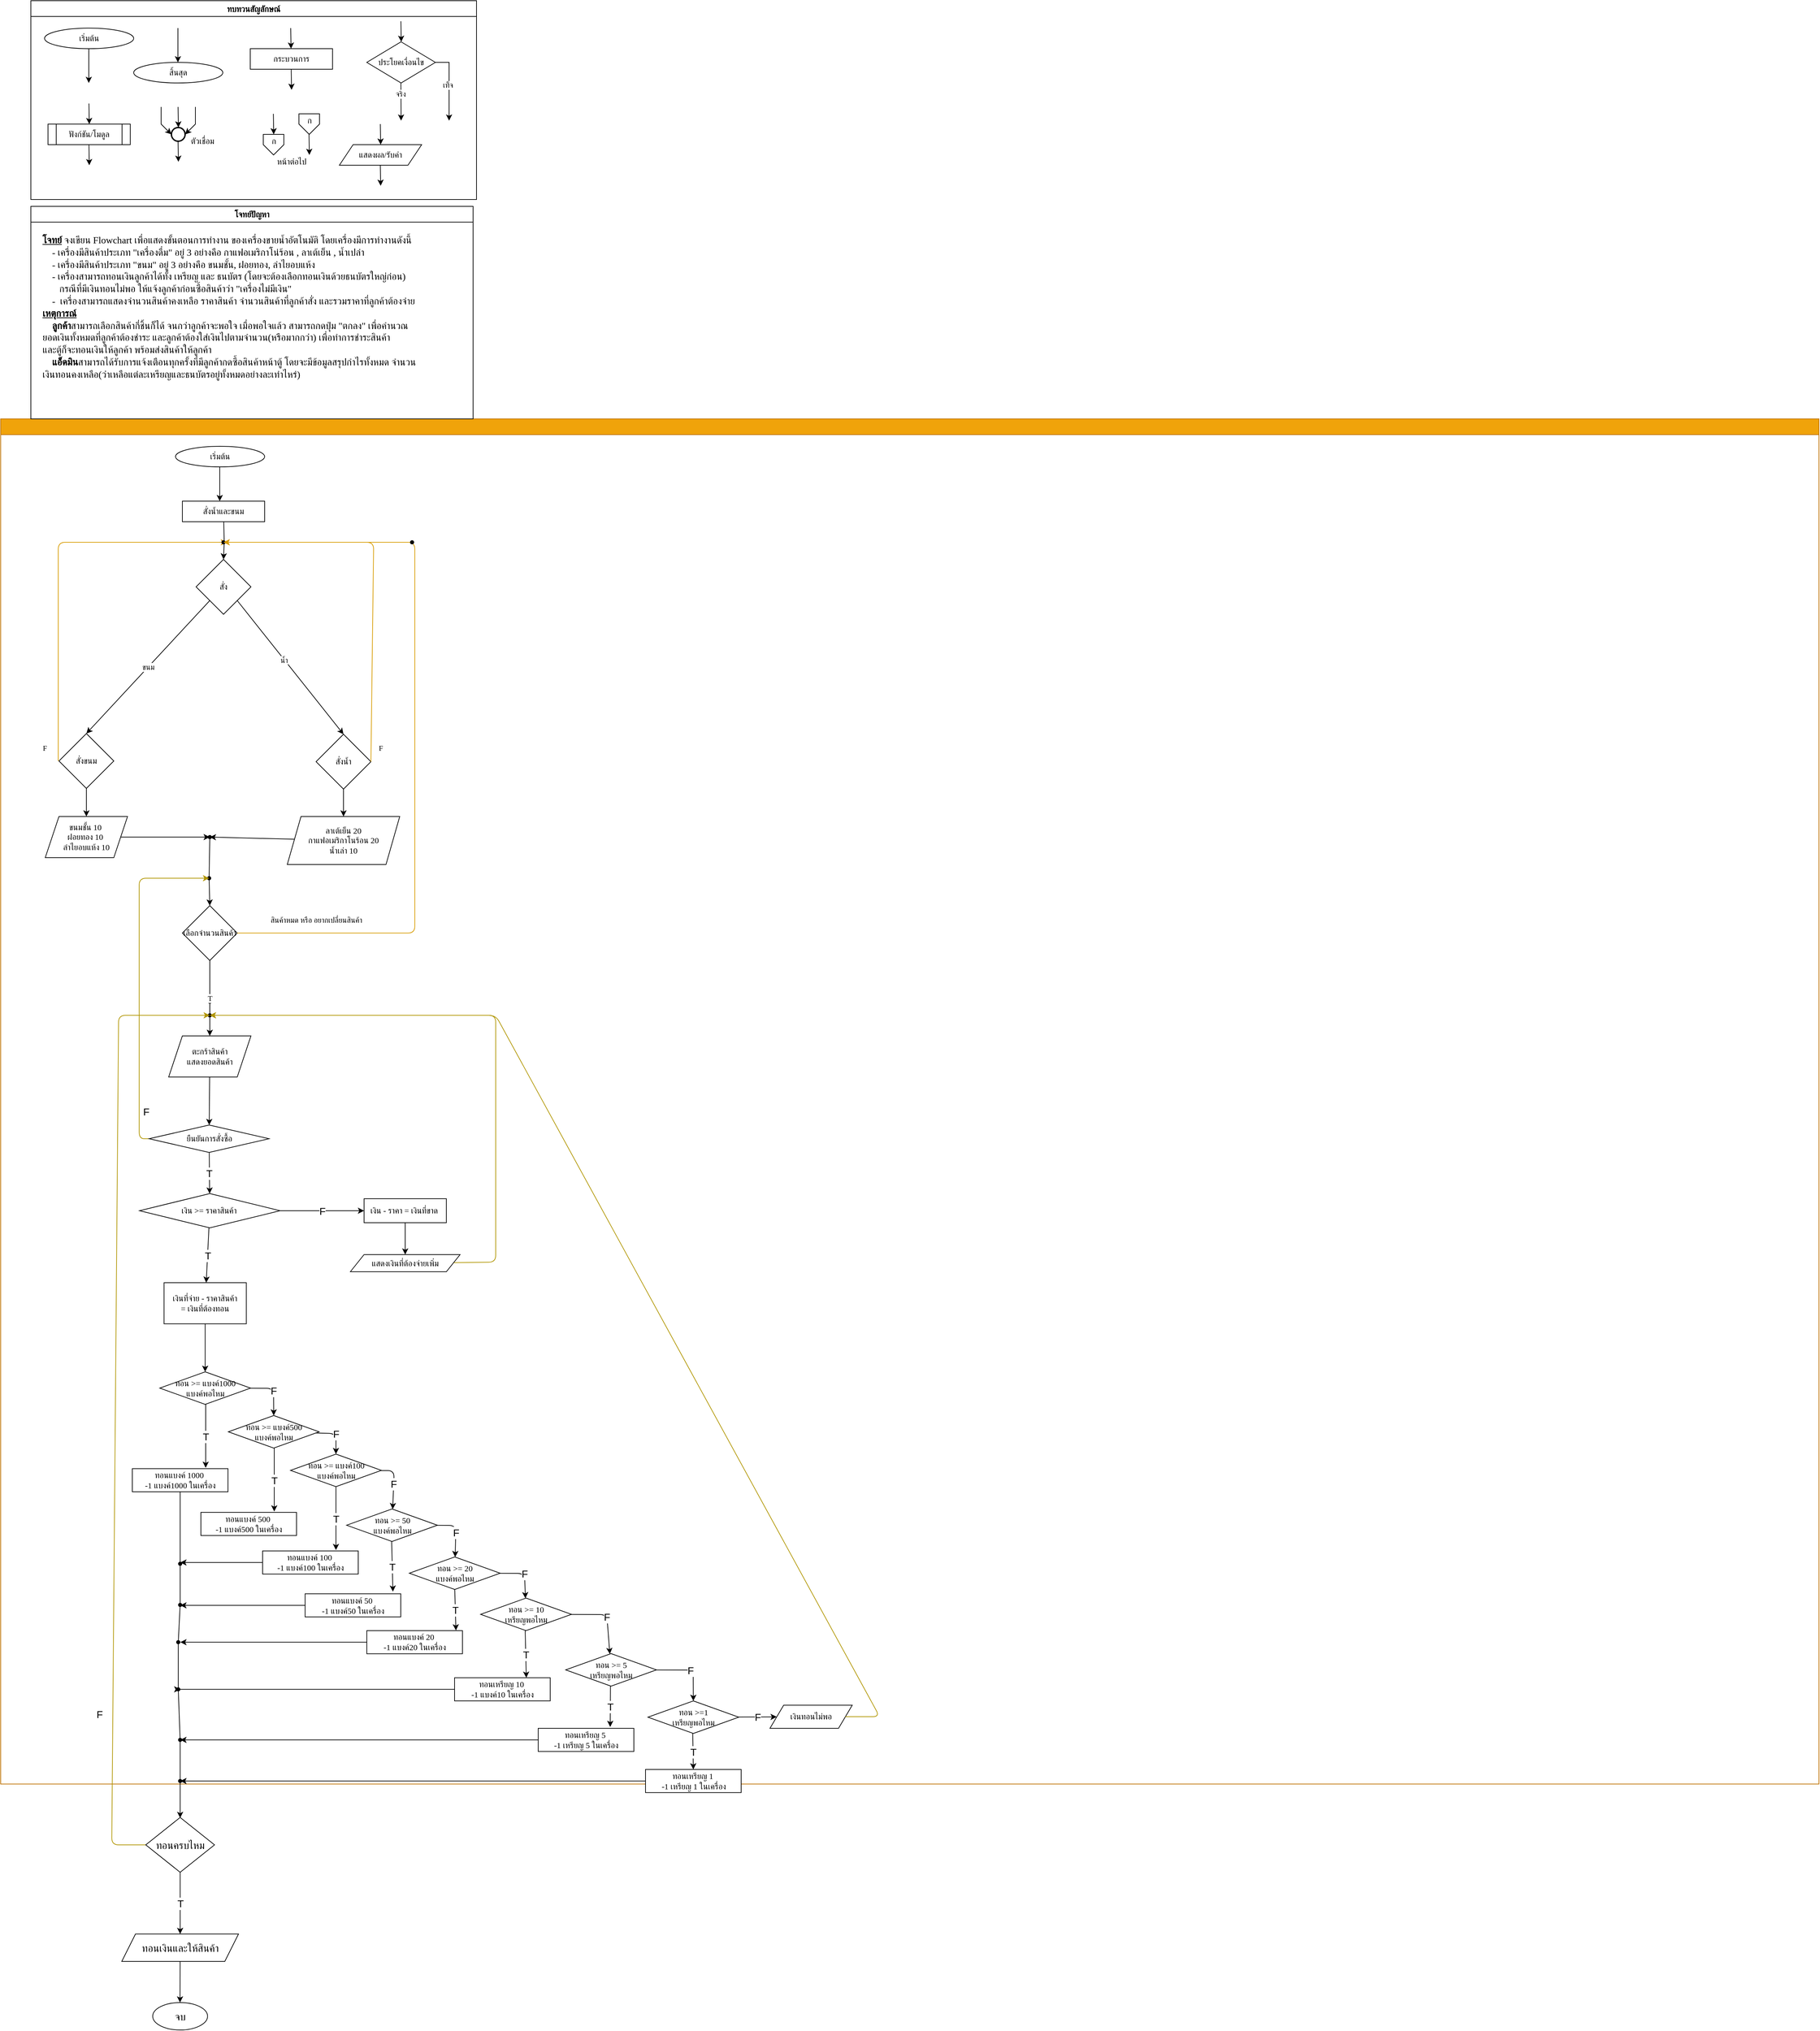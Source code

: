 <mxfile>
    <diagram id="C5RBs43oDa-KdzZeNtuy" name="Page-1">
        <mxGraphModel dx="4646" dy="776" grid="1" gridSize="10" guides="1" tooltips="1" connect="1" arrows="1" fold="1" page="1" pageScale="1" pageWidth="827" pageHeight="1169" math="0" shadow="0">
            <root>
                <mxCell id="WIyWlLk6GJQsqaUBKTNV-0"/>
                <mxCell id="WIyWlLk6GJQsqaUBKTNV-1" parent="WIyWlLk6GJQsqaUBKTNV-0"/>
                <mxCell id="449" value="ทบทวนสัญลักษณ์" style="swimlane;fontFamily=Sarabun;fontSource=https%3A%2F%2Ffonts.googleapis.com%2Fcss%3Ffamily%3DSarabun;" parent="WIyWlLk6GJQsqaUBKTNV-1" vertex="1">
                    <mxGeometry x="-2488" width="650" height="290" as="geometry"/>
                </mxCell>
                <mxCell id="450" value="&lt;font data-font-src=&quot;https://fonts.googleapis.com/css?family=Sarabun&quot; face=&quot;Sarabun&quot;&gt;เริ่มต้น&lt;/font&gt;" style="ellipse;whiteSpace=wrap;html=1;" parent="449" vertex="1">
                    <mxGeometry x="20" y="40" width="130" height="30" as="geometry"/>
                </mxCell>
                <mxCell id="451" value="" style="endArrow=classic;html=1;rounded=0;" parent="449" edge="1">
                    <mxGeometry width="50" height="50" relative="1" as="geometry">
                        <mxPoint x="84.5" y="70" as="sourcePoint"/>
                        <mxPoint x="84.5" y="120" as="targetPoint"/>
                    </mxGeometry>
                </mxCell>
                <mxCell id="452" value="&lt;font face=&quot;Sarabun&quot;&gt;สิ้นสุด&lt;/font&gt;" style="ellipse;whiteSpace=wrap;html=1;" parent="449" vertex="1">
                    <mxGeometry x="150" y="90" width="130" height="30" as="geometry"/>
                </mxCell>
                <mxCell id="453" value="" style="endArrow=classic;html=1;rounded=0;" parent="449" edge="1">
                    <mxGeometry width="50" height="50" relative="1" as="geometry">
                        <mxPoint x="214.5" y="40" as="sourcePoint"/>
                        <mxPoint x="214.5" y="90" as="targetPoint"/>
                    </mxGeometry>
                </mxCell>
                <mxCell id="454" value="กระบวนการ" style="rounded=0;whiteSpace=wrap;html=1;fontFamily=Sarabun;fontSource=https%3A%2F%2Ffonts.googleapis.com%2Fcss%3Ffamily%3DSarabun;" parent="449" vertex="1">
                    <mxGeometry x="320" y="70" width="120" height="30" as="geometry"/>
                </mxCell>
                <mxCell id="455" value="" style="endArrow=classic;html=1;rounded=0;" parent="449" edge="1">
                    <mxGeometry width="50" height="50" relative="1" as="geometry">
                        <mxPoint x="379" y="40" as="sourcePoint"/>
                        <mxPoint x="379.5" y="70" as="targetPoint"/>
                    </mxGeometry>
                </mxCell>
                <mxCell id="456" value="" style="endArrow=classic;html=1;rounded=0;" parent="449" edge="1">
                    <mxGeometry width="50" height="50" relative="1" as="geometry">
                        <mxPoint x="379.75" y="100" as="sourcePoint"/>
                        <mxPoint x="380.25" y="130" as="targetPoint"/>
                    </mxGeometry>
                </mxCell>
                <mxCell id="457" value="ประโยคเงื่อนไข" style="rhombus;whiteSpace=wrap;html=1;fontFamily=Sarabun;fontSource=https%3A%2F%2Ffonts.googleapis.com%2Fcss%3Ffamily%3DSarabun;" parent="449" vertex="1">
                    <mxGeometry x="490" y="60" width="100" height="60" as="geometry"/>
                </mxCell>
                <mxCell id="458" value="" style="endArrow=classic;html=1;rounded=0;" parent="449" edge="1">
                    <mxGeometry width="50" height="50" relative="1" as="geometry">
                        <mxPoint x="539.71" y="30" as="sourcePoint"/>
                        <mxPoint x="540.21" y="60" as="targetPoint"/>
                    </mxGeometry>
                </mxCell>
                <mxCell id="459" value="" style="endArrow=classic;html=1;rounded=0;" parent="449" edge="1">
                    <mxGeometry width="50" height="50" relative="1" as="geometry">
                        <mxPoint x="539.71" y="120" as="sourcePoint"/>
                        <mxPoint x="540" y="175" as="targetPoint"/>
                    </mxGeometry>
                </mxCell>
                <mxCell id="460" value="จริง" style="edgeLabel;html=1;align=center;verticalAlign=middle;resizable=0;points=[];fontFamily=Sarabun;fontSource=https%3A%2F%2Ffonts.googleapis.com%2Fcss%3Ffamily%3DSarabun;" parent="459" vertex="1" connectable="0">
                    <mxGeometry x="-0.414" y="-1" relative="1" as="geometry">
                        <mxPoint as="offset"/>
                    </mxGeometry>
                </mxCell>
                <mxCell id="461" value="" style="endArrow=classic;html=1;rounded=0;exitX=1;exitY=0.5;exitDx=0;exitDy=0;" parent="449" source="457" edge="1">
                    <mxGeometry width="50" height="50" relative="1" as="geometry">
                        <mxPoint x="620" y="95" as="sourcePoint"/>
                        <mxPoint x="610" y="175" as="targetPoint"/>
                        <Array as="points">
                            <mxPoint x="610" y="90"/>
                        </Array>
                    </mxGeometry>
                </mxCell>
                <mxCell id="462" value="&lt;font data-font-src=&quot;https://fonts.googleapis.com/css?family=Sarabun&quot; face=&quot;Sarabun&quot;&gt;เท็จ&lt;/font&gt;" style="edgeLabel;html=1;align=center;verticalAlign=middle;resizable=0;points=[];" parent="461" vertex="1" connectable="0">
                    <mxGeometry x="-0.002" y="-2" relative="1" as="geometry">
                        <mxPoint as="offset"/>
                    </mxGeometry>
                </mxCell>
                <mxCell id="463" value="&lt;font data-font-src=&quot;https://fonts.googleapis.com/css?family=Sarabun&quot; face=&quot;Sarabun&quot;&gt;ฟังก์ชัน/โมดูล&lt;/font&gt;" style="shape=process;whiteSpace=wrap;html=1;backgroundOutline=1;" parent="449" vertex="1">
                    <mxGeometry x="25" y="180" width="120" height="30" as="geometry"/>
                </mxCell>
                <mxCell id="464" value="" style="endArrow=classic;html=1;rounded=0;" parent="449" edge="1">
                    <mxGeometry width="50" height="50" relative="1" as="geometry">
                        <mxPoint x="84.71" y="150" as="sourcePoint"/>
                        <mxPoint x="85.21" y="180" as="targetPoint"/>
                    </mxGeometry>
                </mxCell>
                <mxCell id="465" value="" style="endArrow=classic;html=1;rounded=0;" parent="449" edge="1">
                    <mxGeometry width="50" height="50" relative="1" as="geometry">
                        <mxPoint x="84.71" y="210" as="sourcePoint"/>
                        <mxPoint x="85.21" y="240" as="targetPoint"/>
                    </mxGeometry>
                </mxCell>
                <mxCell id="466" value="" style="strokeWidth=2;html=1;shape=mxgraph.flowchart.start_2;whiteSpace=wrap;" parent="449" vertex="1">
                    <mxGeometry x="205" y="185" width="20" height="20" as="geometry"/>
                </mxCell>
                <mxCell id="467" value="" style="endArrow=classic;html=1;rounded=0;" parent="449" edge="1">
                    <mxGeometry width="50" height="50" relative="1" as="geometry">
                        <mxPoint x="214.71" y="155" as="sourcePoint"/>
                        <mxPoint x="215.21" y="185" as="targetPoint"/>
                    </mxGeometry>
                </mxCell>
                <mxCell id="468" value="" style="endArrow=classic;html=1;rounded=0;entryX=0;entryY=0.5;entryDx=0;entryDy=0;entryPerimeter=0;" parent="449" target="466" edge="1">
                    <mxGeometry width="50" height="50" relative="1" as="geometry">
                        <mxPoint x="190.0" y="155" as="sourcePoint"/>
                        <mxPoint x="190.5" y="185" as="targetPoint"/>
                        <Array as="points">
                            <mxPoint x="190" y="180"/>
                        </Array>
                    </mxGeometry>
                </mxCell>
                <mxCell id="469" value="" style="endArrow=classic;html=1;rounded=0;entryX=1;entryY=0.5;entryDx=0;entryDy=0;entryPerimeter=0;" parent="449" target="466" edge="1">
                    <mxGeometry width="50" height="50" relative="1" as="geometry">
                        <mxPoint x="240.0" y="155" as="sourcePoint"/>
                        <mxPoint x="240.5" y="185" as="targetPoint"/>
                        <Array as="points">
                            <mxPoint x="240" y="180"/>
                        </Array>
                    </mxGeometry>
                </mxCell>
                <mxCell id="470" value="" style="endArrow=classic;html=1;rounded=0;" parent="449" edge="1">
                    <mxGeometry width="50" height="50" relative="1" as="geometry">
                        <mxPoint x="214.71" y="205" as="sourcePoint"/>
                        <mxPoint x="215.21" y="235" as="targetPoint"/>
                    </mxGeometry>
                </mxCell>
                <mxCell id="471" value="&lt;font data-font-src=&quot;https://fonts.googleapis.com/css?family=Sarabun&quot; face=&quot;Sarabun&quot;&gt;ตัวเชื่อม&lt;/font&gt;" style="text;html=1;align=center;verticalAlign=middle;resizable=0;points=[];autosize=1;strokeColor=none;fillColor=none;" parent="449" vertex="1">
                    <mxGeometry x="220" y="190" width="60" height="30" as="geometry"/>
                </mxCell>
                <mxCell id="472" value="" style="endArrow=classic;html=1;rounded=0;" parent="449" edge="1">
                    <mxGeometry width="50" height="50" relative="1" as="geometry">
                        <mxPoint x="353.71" y="165" as="sourcePoint"/>
                        <mxPoint x="354.21" y="195" as="targetPoint"/>
                    </mxGeometry>
                </mxCell>
                <mxCell id="473" value="" style="verticalLabelPosition=bottom;verticalAlign=top;html=1;shape=offPageConnector;rounded=0;size=0.5;" parent="449" vertex="1">
                    <mxGeometry x="339" y="195" width="30" height="30" as="geometry"/>
                </mxCell>
                <mxCell id="474" value="" style="endArrow=classic;html=1;rounded=0;" parent="449" edge="1">
                    <mxGeometry width="50" height="50" relative="1" as="geometry">
                        <mxPoint x="405.71" y="195" as="sourcePoint"/>
                        <mxPoint x="406.21" y="225" as="targetPoint"/>
                    </mxGeometry>
                </mxCell>
                <mxCell id="475" value="" style="verticalLabelPosition=bottom;verticalAlign=top;html=1;shape=offPageConnector;rounded=0;size=0.5;" parent="449" vertex="1">
                    <mxGeometry x="391" y="165" width="30" height="30" as="geometry"/>
                </mxCell>
                <mxCell id="476" value="หน้าต่อไป" style="text;html=1;align=center;verticalAlign=middle;resizable=0;points=[];autosize=1;strokeColor=none;fillColor=none;fontFamily=Sarabun;fontSource=https%3A%2F%2Ffonts.googleapis.com%2Fcss%3Ffamily%3DSarabun;" parent="449" vertex="1">
                    <mxGeometry x="345" y="220" width="70" height="30" as="geometry"/>
                </mxCell>
                <mxCell id="477" value="ก" style="text;html=1;align=center;verticalAlign=middle;resizable=0;points=[];autosize=1;strokeColor=none;fillColor=none;fontFamily=Sarabun;fontSource=https%3A%2F%2Ffonts.googleapis.com%2Fcss%3Ffamily%3DSarabun;" parent="449" vertex="1">
                    <mxGeometry x="339" y="190" width="30" height="30" as="geometry"/>
                </mxCell>
                <mxCell id="478" value="ก" style="text;html=1;align=center;verticalAlign=middle;resizable=0;points=[];autosize=1;strokeColor=none;fillColor=none;fontFamily=Sarabun;fontSource=https%3A%2F%2Ffonts.googleapis.com%2Fcss%3Ffamily%3DSarabun;" parent="449" vertex="1">
                    <mxGeometry x="391" y="160" width="30" height="30" as="geometry"/>
                </mxCell>
                <mxCell id="479" value="แสดงผล/รับค่า" style="shape=parallelogram;perimeter=parallelogramPerimeter;whiteSpace=wrap;html=1;fixedSize=1;fontFamily=Sarabun;fontSource=https%3A%2F%2Ffonts.googleapis.com%2Fcss%3Ffamily%3DSarabun;" parent="449" vertex="1">
                    <mxGeometry x="450" y="210" width="120" height="30" as="geometry"/>
                </mxCell>
                <mxCell id="480" value="" style="endArrow=classic;html=1;rounded=0;" parent="449" edge="1">
                    <mxGeometry width="50" height="50" relative="1" as="geometry">
                        <mxPoint x="509.71" y="180" as="sourcePoint"/>
                        <mxPoint x="510.21" y="210" as="targetPoint"/>
                    </mxGeometry>
                </mxCell>
                <mxCell id="481" value="" style="endArrow=classic;html=1;rounded=0;" parent="449" edge="1">
                    <mxGeometry width="50" height="50" relative="1" as="geometry">
                        <mxPoint x="509.71" y="240" as="sourcePoint"/>
                        <mxPoint x="510.21" y="270" as="targetPoint"/>
                    </mxGeometry>
                </mxCell>
                <mxCell id="482" value="" style="swimlane;fontFamily=Sarabun;fontSource=https%3A%2F%2Ffonts.googleapis.com%2Fcss%3Ffamily%3DSarabun;startSize=23;fillColor=#f0a30a;fontColor=#000000;strokeColor=#BD7000;" parent="WIyWlLk6GJQsqaUBKTNV-1" vertex="1">
                    <mxGeometry x="-2532" y="610" width="2652" height="1991.25" as="geometry"/>
                </mxCell>
                <mxCell id="483" value="&lt;font data-font-src=&quot;https://fonts.googleapis.com/css?family=Sarabun&quot; face=&quot;Sarabun&quot;&gt;เริ่มต้น&lt;/font&gt;" style="ellipse;whiteSpace=wrap;html=1;" parent="482" vertex="1">
                    <mxGeometry x="255" y="40" width="130" height="30" as="geometry"/>
                </mxCell>
                <mxCell id="484" value="" style="endArrow=classic;html=1;rounded=0;" parent="482" edge="1">
                    <mxGeometry width="50" height="50" relative="1" as="geometry">
                        <mxPoint x="319.5" y="70" as="sourcePoint"/>
                        <mxPoint x="319.5" y="120" as="targetPoint"/>
                    </mxGeometry>
                </mxCell>
                <mxCell id="485" style="edgeStyle=none;html=1;entryX=0.5;entryY=0;entryDx=0;entryDy=0;fontFamily=Verdana;elbow=vertical;startArrow=none;" parent="482" target="487" edge="1">
                    <mxGeometry relative="1" as="geometry">
                        <mxPoint x="326" y="180" as="sourcePoint"/>
                        <Array as="points"/>
                    </mxGeometry>
                </mxCell>
                <mxCell id="486" value="&lt;div style=&quot;text-align: justify;&quot;&gt;สั่งน้ำและขนม&lt;/div&gt;" style="rounded=0;whiteSpace=wrap;html=1;fontFamily=Sarabun;fontSource=https%3A%2F%2Ffonts.googleapis.com%2Fcss%3Ffamily%3DSarabun;" parent="482" vertex="1">
                    <mxGeometry x="265" y="120" width="120" height="30" as="geometry"/>
                </mxCell>
                <mxCell id="487" value="สั่ง" style="rhombus;whiteSpace=wrap;html=1;fontFamily=Sarabun;rounded=0;fontSource=https%3A%2F%2Ffonts.googleapis.com%2Fcss%3Ffamily%3DSarabun;" parent="482" vertex="1">
                    <mxGeometry x="285" y="205" width="80" height="80" as="geometry"/>
                </mxCell>
                <mxCell id="488" value="" style="edgeStyle=none;html=1;fontFamily=Verdana;exitX=1;exitY=1;exitDx=0;exitDy=0;entryX=0.5;entryY=0;entryDx=0;entryDy=0;" parent="482" source="487" target="493" edge="1">
                    <mxGeometry relative="1" as="geometry">
                        <mxPoint x="500" y="390" as="sourcePoint"/>
                    </mxGeometry>
                </mxCell>
                <mxCell id="489" value="น้ำ" style="edgeLabel;html=1;align=center;verticalAlign=middle;resizable=0;points=[];fontFamily=Verdana;" parent="488" vertex="1" connectable="0">
                    <mxGeometry x="-0.111" y="-1" relative="1" as="geometry">
                        <mxPoint as="offset"/>
                    </mxGeometry>
                </mxCell>
                <mxCell id="490" value="ขนม" style="edgeStyle=none;html=1;fontFamily=Verdana;elbow=vertical;exitX=0;exitY=1;exitDx=0;exitDy=0;entryX=0.5;entryY=0;entryDx=0;entryDy=0;" parent="482" source="487" target="495" edge="1">
                    <mxGeometry relative="1" as="geometry">
                        <mxPoint x="125.0" y="390" as="sourcePoint"/>
                        <mxPoint x="134" y="450" as="targetPoint"/>
                    </mxGeometry>
                </mxCell>
                <mxCell id="491" value="" style="edgeStyle=none;html=1;fontFamily=Verdana;elbow=vertical;exitX=0.5;exitY=1;exitDx=0;exitDy=0;" parent="482" source="495" target="506" edge="1">
                    <mxGeometry relative="1" as="geometry">
                        <mxPoint x="130" y="650" as="sourcePoint"/>
                    </mxGeometry>
                </mxCell>
                <mxCell id="492" style="edgeStyle=none;html=1;entryX=0.5;entryY=0;entryDx=0;entryDy=0;fontFamily=Verdana;elbow=vertical;" parent="482" source="493" target="503" edge="1">
                    <mxGeometry relative="1" as="geometry"/>
                </mxCell>
                <mxCell id="493" value="สั่งน้ำ" style="rhombus;whiteSpace=wrap;html=1;fontFamily=Sarabun;rounded=0;fontSource=https%3A%2F%2Ffonts.googleapis.com%2Fcss%3Ffamily%3DSarabun;" parent="482" vertex="1">
                    <mxGeometry x="460" y="460" width="80" height="80" as="geometry"/>
                </mxCell>
                <mxCell id="494" value="" style="edgeStyle=none;html=1;entryDx=0;entryDy=0;fontFamily=Verdana;elbow=vertical;endArrow=none;" parent="482" source="486" edge="1">
                    <mxGeometry relative="1" as="geometry">
                        <mxPoint x="-315" y="780" as="sourcePoint"/>
                        <mxPoint x="326" y="180" as="targetPoint"/>
                        <Array as="points"/>
                    </mxGeometry>
                </mxCell>
                <mxCell id="495" value="สั่งขนม" style="rhombus;whiteSpace=wrap;html=1;fontFamily=Sarabun;rounded=0;fontSource=https%3A%2F%2Ffonts.googleapis.com%2Fcss%3Ffamily%3DSarabun;" parent="482" vertex="1">
                    <mxGeometry x="85" y="459" width="80" height="80" as="geometry"/>
                </mxCell>
                <mxCell id="499" value="F" style="edgeStyle=none;html=1;fontFamily=Verdana;elbow=vertical;fillColor=#ffcd28;gradientColor=#ffa500;strokeColor=#d79b00;exitX=1;exitY=0.5;exitDx=0;exitDy=0;" parent="482" source="493" edge="1">
                    <mxGeometry x="-0.925" y="-14" relative="1" as="geometry">
                        <mxPoint x="325" y="180" as="targetPoint"/>
                        <Array as="points">
                            <mxPoint x="544" y="180"/>
                        </Array>
                        <mxPoint as="offset"/>
                    </mxGeometry>
                </mxCell>
                <mxCell id="500" value="F" style="edgeStyle=none;html=1;fontFamily=Verdana;elbow=vertical;fillColor=#ffcd28;gradientColor=#ffa500;strokeColor=#d79b00;" parent="482" edge="1">
                    <mxGeometry x="-0.933" y="20" relative="1" as="geometry">
                        <mxPoint x="330" y="180" as="targetPoint"/>
                        <mxPoint x="84" y="499" as="sourcePoint"/>
                        <Array as="points">
                            <mxPoint x="84" y="180"/>
                        </Array>
                        <mxPoint as="offset"/>
                    </mxGeometry>
                </mxCell>
                <mxCell id="501" value="" style="shape=waypoint;sketch=0;size=6;pointerEvents=1;points=[];fillColor=default;resizable=0;rotatable=0;perimeter=centerPerimeter;snapToPoint=1;fontFamily=Sarabun;rounded=0;fontSource=https%3A%2F%2Ffonts.googleapis.com%2Fcss%3Ffamily%3DSarabun;" parent="482" vertex="1">
                    <mxGeometry x="295" y="840" width="20" height="20" as="geometry"/>
                </mxCell>
                <mxCell id="502" style="edgeStyle=none;html=1;fontFamily=Verdana;elbow=vertical;" parent="482" source="503" target="509" edge="1">
                    <mxGeometry relative="1" as="geometry"/>
                </mxCell>
                <mxCell id="503" value="ลาเต้เย็น 20&lt;br&gt;กาแฟอเมริกาโนร้อน 20&lt;br&gt;น้ำเล่า 10" style="shape=parallelogram;perimeter=parallelogramPerimeter;whiteSpace=wrap;html=1;fixedSize=1;fontFamily=Sarabun;rounded=0;fontSource=https%3A%2F%2Ffonts.googleapis.com%2Fcss%3Ffamily%3DSarabun;" parent="482" vertex="1">
                    <mxGeometry x="418" y="580" width="164" height="70" as="geometry"/>
                </mxCell>
                <mxCell id="504" value="T" style="edgeStyle=none;html=1;fontFamily=Verdana;elbow=vertical;exitX=0.5;exitY=1;exitDx=0;exitDy=0;entryX=0.5;entryY=0;entryDx=0;entryDy=0;" parent="482" source="511" target="507" edge="1">
                    <mxGeometry relative="1" as="geometry">
                        <mxPoint x="304" y="840" as="sourcePoint"/>
                        <mxPoint x="314" y="880" as="targetPoint"/>
                    </mxGeometry>
                </mxCell>
                <mxCell id="505" style="edgeStyle=none;html=1;fontFamily=Verdana;elbow=vertical;" parent="482" source="506" target="509" edge="1">
                    <mxGeometry relative="1" as="geometry"/>
                </mxCell>
                <mxCell id="506" value="ขนมชั้น 10&amp;nbsp;&lt;br&gt;ฝอยทอง 10&amp;nbsp;&lt;br&gt;ลำไยอบแห้ง 10" style="shape=parallelogram;perimeter=parallelogramPerimeter;whiteSpace=wrap;html=1;fixedSize=1;fontFamily=Sarabun;rounded=0;fontSource=https%3A%2F%2Ffonts.googleapis.com%2Fcss%3Ffamily%3DSarabun;" parent="482" vertex="1">
                    <mxGeometry x="65" y="580" width="120" height="60" as="geometry"/>
                </mxCell>
                <mxCell id="605" value="" style="edgeStyle=none;html=1;fontSize=15;" edge="1" parent="482" source="507" target="604">
                    <mxGeometry relative="1" as="geometry"/>
                </mxCell>
                <mxCell id="507" value="ตะกร้าสินค้า&lt;br&gt;แสดงยอดสินค้า&lt;br&gt;" style="shape=parallelogram;perimeter=parallelogramPerimeter;whiteSpace=wrap;html=1;fixedSize=1;fontFamily=Sarabun;sketch=0;rounded=0;fontSource=https%3A%2F%2Ffonts.googleapis.com%2Fcss%3Ffamily%3DSarabun;" parent="482" vertex="1">
                    <mxGeometry x="245" y="900" width="120" height="60" as="geometry"/>
                </mxCell>
                <mxCell id="508" value="" style="edgeStyle=none;html=1;fontFamily=Verdana;elbow=vertical;entryX=0.5;entryY=0;entryDx=0;entryDy=0;startArrow=none;" parent="482" source="584" target="511" edge="1">
                    <mxGeometry relative="1" as="geometry">
                        <mxPoint x="305" y="640" as="targetPoint"/>
                    </mxGeometry>
                </mxCell>
                <mxCell id="509" value="" style="shape=waypoint;sketch=0;size=6;pointerEvents=1;points=[];fillColor=default;resizable=0;rotatable=0;perimeter=centerPerimeter;snapToPoint=1;fontFamily=Sarabun;rounded=0;fontSource=https%3A%2F%2Ffonts.googleapis.com%2Fcss%3Ffamily%3DSarabun;" parent="482" vertex="1">
                    <mxGeometry x="295" y="600" width="20" height="20" as="geometry"/>
                </mxCell>
                <mxCell id="511" value="เลือกจำนวนสินค้า" style="rhombus;whiteSpace=wrap;html=1;fontFamily=Sarabun;rounded=0;fontSource=https%3A%2F%2Ffonts.googleapis.com%2Fcss%3Ffamily%3DSarabun;" parent="482" vertex="1">
                    <mxGeometry x="265" y="710" width="80" height="80" as="geometry"/>
                </mxCell>
                <mxCell id="576" value="" style="shape=waypoint;sketch=0;fillStyle=solid;size=6;pointerEvents=1;points=[];fillColor=none;resizable=0;rotatable=0;perimeter=centerPerimeter;snapToPoint=1;" parent="482" vertex="1">
                    <mxGeometry x="315" y="170" width="20" height="20" as="geometry"/>
                </mxCell>
                <mxCell id="557" style="edgeStyle=none;html=1;fontFamily=Verdana;elbow=vertical;fillColor=#ffcd28;gradientColor=#ffa500;strokeColor=#d79b00;" parent="482" source="511" target="576" edge="1">
                    <mxGeometry relative="1" as="geometry">
                        <mxPoint x="324" y="180" as="targetPoint"/>
                        <Array as="points">
                            <mxPoint x="604" y="750"/>
                            <mxPoint x="604" y="180"/>
                        </Array>
                    </mxGeometry>
                </mxCell>
                <mxCell id="558" value="สินค้าหมด หรือ อยากเปลี่ยนสินค้า" style="edgeLabel;html=1;align=center;verticalAlign=middle;resizable=0;points=[];fontFamily=Verdana;" parent="557" vertex="1" connectable="0">
                    <mxGeometry x="-0.065" y="1" relative="1" as="geometry">
                        <mxPoint x="-143" y="240" as="offset"/>
                    </mxGeometry>
                </mxCell>
                <mxCell id="582" value="" style="shape=waypoint;sketch=0;fillStyle=solid;size=6;pointerEvents=1;points=[];fillColor=none;resizable=0;rotatable=0;perimeter=centerPerimeter;snapToPoint=1;" parent="482" vertex="1">
                    <mxGeometry x="590" y="170" width="20" height="20" as="geometry"/>
                </mxCell>
                <mxCell id="583" value="" style="edgeStyle=none;html=1;fontFamily=Verdana;elbow=vertical;entryDx=0;entryDy=0;endArrow=none;" parent="482" source="509" target="584" edge="1">
                    <mxGeometry relative="1" as="geometry">
                        <mxPoint x="-2227" y="1320" as="targetPoint"/>
                        <mxPoint x="-2227" y="1220" as="sourcePoint"/>
                    </mxGeometry>
                </mxCell>
                <mxCell id="584" value="" style="shape=waypoint;sketch=0;fillStyle=solid;size=6;pointerEvents=1;points=[];fillColor=none;resizable=0;rotatable=0;perimeter=centerPerimeter;snapToPoint=1;" parent="482" vertex="1">
                    <mxGeometry x="294" y="660" width="20" height="20" as="geometry"/>
                </mxCell>
                <mxCell id="591" value="&lt;font style=&quot;font-size: 15px;&quot;&gt;F&lt;/font&gt;" style="edgeStyle=none;html=1;" edge="1" parent="482" source="588" target="590">
                    <mxGeometry relative="1" as="geometry"/>
                </mxCell>
                <mxCell id="660" value="T" style="edgeStyle=none;html=1;fontSize=15;" edge="1" parent="482" source="588" target="659">
                    <mxGeometry relative="1" as="geometry"/>
                </mxCell>
                <mxCell id="588" value="เงิน &amp;gt;= ราคาสินค้า&amp;nbsp;" style="rhombus;whiteSpace=wrap;html=1;fontFamily=Sarabun;sketch=0;rounded=0;fontSource=https%3A%2F%2Ffonts.googleapis.com%2Fcss%3Ffamily%3DSarabun;" vertex="1" parent="482">
                    <mxGeometry x="202.5" y="1130" width="205" height="50" as="geometry"/>
                </mxCell>
                <mxCell id="594" value="" style="edgeStyle=none;html=1;fontSize=15;" edge="1" parent="482" source="590" target="592">
                    <mxGeometry relative="1" as="geometry"/>
                </mxCell>
                <mxCell id="590" value="เงิน - ราคา = เงินที่ขาด&amp;nbsp;" style="whiteSpace=wrap;html=1;fontFamily=Sarabun;sketch=0;rounded=0;fontSource=https%3A%2F%2Ffonts.googleapis.com%2Fcss%3Ffamily%3DSarabun;" vertex="1" parent="482">
                    <mxGeometry x="530" y="1137.5" width="120" height="35" as="geometry"/>
                </mxCell>
                <mxCell id="596" value="" style="edgeStyle=none;html=1;fontSize=15;fillColor=#e3c800;strokeColor=#B09500;" edge="1" parent="482" source="592" target="595">
                    <mxGeometry relative="1" as="geometry">
                        <mxPoint x="722" y="860" as="targetPoint"/>
                        <Array as="points">
                            <mxPoint x="722" y="1230"/>
                            <mxPoint x="722" y="870"/>
                        </Array>
                    </mxGeometry>
                </mxCell>
                <mxCell id="592" value="แสดงเงินที่ต้องจ่ายเพิ่ม" style="shape=parallelogram;perimeter=parallelogramPerimeter;whiteSpace=wrap;html=1;fixedSize=1;fontFamily=Sarabun;sketch=0;rounded=0;fontSource=https%3A%2F%2Ffonts.googleapis.com%2Fcss%3Ffamily%3DSarabun;" vertex="1" parent="482">
                    <mxGeometry x="510" y="1219" width="160" height="25" as="geometry"/>
                </mxCell>
                <mxCell id="595" value="" style="shape=waypoint;sketch=0;size=6;pointerEvents=1;points=[];fillColor=default;resizable=0;rotatable=0;perimeter=centerPerimeter;snapToPoint=1;fontFamily=Sarabun;rounded=0;fontSource=https%3A%2F%2Ffonts.googleapis.com%2Fcss%3Ffamily%3DSarabun;" vertex="1" parent="482">
                    <mxGeometry x="295" y="860" width="20" height="20" as="geometry"/>
                </mxCell>
                <mxCell id="606" value="T" style="edgeStyle=none;html=1;fontSize=15;" edge="1" parent="482" source="604" target="588">
                    <mxGeometry relative="1" as="geometry"/>
                </mxCell>
                <mxCell id="608" value="F" style="edgeStyle=none;html=1;fontSize=15;entryX=0.65;entryY=0.6;entryDx=0;entryDy=0;entryPerimeter=0;fillColor=#e3c800;strokeColor=#B09500;" edge="1" parent="482" source="604" target="584">
                    <mxGeometry x="-0.78" y="-10" relative="1" as="geometry">
                        <mxPoint x="152" y="690" as="targetPoint"/>
                        <Array as="points">
                            <mxPoint x="202" y="1050"/>
                            <mxPoint x="202" y="670"/>
                        </Array>
                        <mxPoint as="offset"/>
                    </mxGeometry>
                </mxCell>
                <mxCell id="604" value="ยืนยันการสั่งซื้อ" style="rhombus;whiteSpace=wrap;html=1;fontFamily=Sarabun;sketch=0;rounded=0;fontSource=https%3A%2F%2Ffonts.googleapis.com%2Fcss%3Ffamily%3DSarabun;" vertex="1" parent="482">
                    <mxGeometry x="216.5" y="1030" width="175" height="40" as="geometry"/>
                </mxCell>
                <mxCell id="661" value="" style="edgeStyle=none;html=1;fontSize=15;entryX=0.5;entryY=0;entryDx=0;entryDy=0;" edge="1" parent="482" source="659" target="674">
                    <mxGeometry relative="1" as="geometry">
                        <mxPoint x="307" y="1360" as="targetPoint"/>
                    </mxGeometry>
                </mxCell>
                <mxCell id="659" value="เงินที่จ่าย - ราคาสินค้า&lt;br&gt;= เงินที่ต้องทอน" style="whiteSpace=wrap;html=1;fontFamily=Sarabun;sketch=0;rounded=0;fontSource=https%3A%2F%2Ffonts.googleapis.com%2Fcss%3Ffamily%3DSarabun;" vertex="1" parent="482">
                    <mxGeometry x="238.25" y="1260" width="120" height="60" as="geometry"/>
                </mxCell>
                <mxCell id="641" value="T" style="edgeStyle=none;html=1;fontSize=15;" edge="1" parent="482" source="628">
                    <mxGeometry relative="1" as="geometry">
                        <mxPoint x="489" y="1650" as="targetPoint"/>
                    </mxGeometry>
                </mxCell>
                <mxCell id="628" value="ทอน &amp;gt;= แบงค์100&lt;br&gt;แบงค์พอไหม" style="rhombus;whiteSpace=wrap;html=1;fontFamily=Sarabun;sketch=0;rounded=0;fontSource=https%3A%2F%2Ffonts.googleapis.com%2Fcss%3Ffamily%3DSarabun;" vertex="1" parent="482">
                    <mxGeometry x="422.75" y="1510" width="132.5" height="47.5" as="geometry"/>
                </mxCell>
                <mxCell id="630" value="ทอน &amp;gt;= 50&lt;br&gt;แบงค์พอไหม" style="rhombus;whiteSpace=wrap;html=1;fontFamily=Sarabun;sketch=0;rounded=0;fontSource=https%3A%2F%2Ffonts.googleapis.com%2Fcss%3Ffamily%3DSarabun;" vertex="1" parent="482">
                    <mxGeometry x="504.5" y="1590" width="132.5" height="47.5" as="geometry"/>
                </mxCell>
                <mxCell id="631" value="F" style="edgeStyle=none;html=1;fontSize=15;" edge="1" parent="482" source="628" target="630">
                    <mxGeometry relative="1" as="geometry">
                        <Array as="points">
                            <mxPoint x="574" y="1534"/>
                        </Array>
                    </mxGeometry>
                </mxCell>
                <mxCell id="632" value="ทอน &amp;gt;= 20&lt;br&gt;แบงค์พอไหม" style="rhombus;whiteSpace=wrap;html=1;fontFamily=Sarabun;sketch=0;rounded=0;fontSource=https%3A%2F%2Ffonts.googleapis.com%2Fcss%3Ffamily%3DSarabun;" vertex="1" parent="482">
                    <mxGeometry x="596" y="1660" width="132.5" height="47.5" as="geometry"/>
                </mxCell>
                <mxCell id="633" value="F" style="edgeStyle=none;html=1;fontSize=15;" edge="1" parent="482" source="630" target="632">
                    <mxGeometry relative="1" as="geometry">
                        <Array as="points">
                            <mxPoint x="664" y="1614"/>
                        </Array>
                    </mxGeometry>
                </mxCell>
                <mxCell id="647" value="ทอนแบงค์ 100&amp;nbsp;&lt;br&gt;-1 แบงค์100 ในเครื่อง" style="whiteSpace=wrap;html=1;fontFamily=Sarabun;sketch=0;rounded=0;fontSource=https%3A%2F%2Ffonts.googleapis.com%2Fcss%3Ffamily%3DSarabun;" vertex="1" parent="482">
                    <mxGeometry x="382" y="1651.25" width="139.5" height="33.75" as="geometry"/>
                </mxCell>
                <mxCell id="653" value="T" style="edgeStyle=none;html=1;fontSize=15;entryX=0.918;entryY=-0.092;entryDx=0;entryDy=0;entryPerimeter=0;" edge="1" parent="482" target="648">
                    <mxGeometry relative="1" as="geometry">
                        <mxPoint x="570.22" y="1637.5" as="sourcePoint"/>
                        <mxPoint x="570.22" y="1730" as="targetPoint"/>
                    </mxGeometry>
                </mxCell>
                <mxCell id="634" value="ทอน &amp;gt;= 10&lt;br&gt;เหรียญพอไหม" style="rhombus;whiteSpace=wrap;html=1;fontFamily=Sarabun;sketch=0;rounded=0;fontSource=https%3A%2F%2Ffonts.googleapis.com%2Fcss%3Ffamily%3DSarabun;" vertex="1" parent="482">
                    <mxGeometry x="700" y="1720" width="132.5" height="47.5" as="geometry"/>
                </mxCell>
                <mxCell id="636" value="ทอน &amp;gt;= 5&lt;br&gt;เหรียญพอไหม" style="rhombus;whiteSpace=wrap;html=1;fontFamily=Sarabun;sketch=0;rounded=0;fontSource=https%3A%2F%2Ffonts.googleapis.com%2Fcss%3Ffamily%3DSarabun;" vertex="1" parent="482">
                    <mxGeometry x="824" y="1801" width="132.5" height="47.5" as="geometry"/>
                </mxCell>
                <mxCell id="637" value="F" style="edgeStyle=none;html=1;fontSize=15;" edge="1" parent="482" source="634" target="636">
                    <mxGeometry relative="1" as="geometry">
                        <Array as="points">
                            <mxPoint x="884" y="1744"/>
                        </Array>
                    </mxGeometry>
                </mxCell>
                <mxCell id="639" value="F" style="edgeStyle=none;html=1;fontSize=15;entryX=0.5;entryY=0;entryDx=0;entryDy=0;" edge="1" parent="482" source="636" target="638">
                    <mxGeometry relative="1" as="geometry">
                        <mxPoint x="1052" y="1783.75" as="targetPoint"/>
                        <Array as="points">
                            <mxPoint x="1010" y="1825"/>
                        </Array>
                    </mxGeometry>
                </mxCell>
                <mxCell id="635" value="F" style="edgeStyle=none;html=1;fontSize=15;" edge="1" parent="482" source="632" target="634">
                    <mxGeometry relative="1" as="geometry">
                        <Array as="points">
                            <mxPoint x="764" y="1684"/>
                        </Array>
                    </mxGeometry>
                </mxCell>
                <mxCell id="715" value="F" style="edgeStyle=none;html=1;fontSize=15;" edge="1" parent="482" source="638" target="714">
                    <mxGeometry relative="1" as="geometry"/>
                </mxCell>
                <mxCell id="638" value="ทอน &amp;gt;=1 &lt;br&gt;เหรียญพอไหม" style="rhombus;whiteSpace=wrap;html=1;fontFamily=Sarabun;sketch=0;rounded=0;fontSource=https%3A%2F%2Ffonts.googleapis.com%2Fcss%3Ffamily%3DSarabun;" vertex="1" parent="482">
                    <mxGeometry x="944" y="1870" width="132.5" height="47.5" as="geometry"/>
                </mxCell>
                <mxCell id="648" value="ทอนแบงค์ 50&amp;nbsp;&lt;br&gt;-1 แบงค์50 ในเครื่อง" style="whiteSpace=wrap;html=1;fontFamily=Sarabun;sketch=0;rounded=0;fontSource=https%3A%2F%2Ffonts.googleapis.com%2Fcss%3Ffamily%3DSarabun;" vertex="1" parent="482">
                    <mxGeometry x="444" y="1713.75" width="139.5" height="33.75" as="geometry"/>
                </mxCell>
                <mxCell id="649" value="ทอนแบงค์ 20&amp;nbsp;&lt;br&gt;-1 แบงค์20 ในเครื่อง" style="whiteSpace=wrap;html=1;fontFamily=Sarabun;sketch=0;rounded=0;fontSource=https%3A%2F%2Ffonts.googleapis.com%2Fcss%3Ffamily%3DSarabun;" vertex="1" parent="482">
                    <mxGeometry x="534" y="1767.5" width="139.5" height="33.75" as="geometry"/>
                </mxCell>
                <mxCell id="650" value="ทอนเหรียญ 10&amp;nbsp;&lt;br&gt;-1 แบงค์10 ในเครื่อง" style="whiteSpace=wrap;html=1;fontFamily=Sarabun;sketch=0;rounded=0;fontSource=https%3A%2F%2Ffonts.googleapis.com%2Fcss%3Ffamily%3DSarabun;" vertex="1" parent="482">
                    <mxGeometry x="662" y="1836.25" width="139.5" height="33.75" as="geometry"/>
                </mxCell>
                <mxCell id="651" value="ทอนเหรียญ 5&amp;nbsp;&lt;br&gt;-1 เหรียญ 5 ในเครื่อง" style="whiteSpace=wrap;html=1;fontFamily=Sarabun;sketch=0;rounded=0;fontSource=https%3A%2F%2Ffonts.googleapis.com%2Fcss%3Ffamily%3DSarabun;" vertex="1" parent="482">
                    <mxGeometry x="784" y="1910" width="139.5" height="33.75" as="geometry"/>
                </mxCell>
                <mxCell id="652" value="ทอนเหรียญ 1&amp;nbsp;&lt;br&gt;-1 เหรียญ 1 ในเครื่อง" style="whiteSpace=wrap;html=1;fontFamily=Sarabun;sketch=0;rounded=0;fontSource=https%3A%2F%2Ffonts.googleapis.com%2Fcss%3Ffamily%3DSarabun;" vertex="1" parent="482">
                    <mxGeometry x="940.5" y="1970" width="139.5" height="33.75" as="geometry"/>
                </mxCell>
                <mxCell id="654" value="T" style="edgeStyle=none;html=1;fontSize=15;entryX=0.918;entryY=-0.092;entryDx=0;entryDy=0;entryPerimeter=0;exitX=0.5;exitY=1;exitDx=0;exitDy=0;" edge="1" parent="482" source="632">
                    <mxGeometry relative="1" as="geometry">
                        <mxPoint x="662.16" y="1694.05" as="sourcePoint"/>
                        <mxPoint x="664.001" y="1767.195" as="targetPoint"/>
                    </mxGeometry>
                </mxCell>
                <mxCell id="656" value="T" style="edgeStyle=none;html=1;fontSize=15;entryX=0.75;entryY=0;entryDx=0;entryDy=0;exitX=0.5;exitY=1;exitDx=0;exitDy=0;" edge="1" parent="482" target="650">
                    <mxGeometry relative="1" as="geometry">
                        <mxPoint x="765" y="1767.5" as="sourcePoint"/>
                        <mxPoint x="766.751" y="1827.195" as="targetPoint"/>
                    </mxGeometry>
                </mxCell>
                <mxCell id="657" value="T" style="edgeStyle=none;html=1;fontSize=15;exitX=0.5;exitY=1;exitDx=0;exitDy=0;" edge="1" parent="482">
                    <mxGeometry relative="1" as="geometry">
                        <mxPoint x="889.37" y="1848" as="sourcePoint"/>
                        <mxPoint x="889" y="1908" as="targetPoint"/>
                    </mxGeometry>
                </mxCell>
                <mxCell id="658" value="T" style="edgeStyle=none;html=1;fontSize=15;entryX=0.5;entryY=0;entryDx=0;entryDy=0;exitX=0.5;exitY=1;exitDx=0;exitDy=0;" edge="1" parent="482" target="652">
                    <mxGeometry relative="1" as="geometry">
                        <mxPoint x="1009.37" y="1917.5" as="sourcePoint"/>
                        <mxPoint x="1011.121" y="1977.195" as="targetPoint"/>
                    </mxGeometry>
                </mxCell>
                <mxCell id="671" value="F" style="edgeStyle=none;html=1;fontSize=15;" edge="1" parent="482" source="668" target="628">
                    <mxGeometry relative="1" as="geometry">
                        <Array as="points">
                            <mxPoint x="489" y="1480"/>
                        </Array>
                    </mxGeometry>
                </mxCell>
                <mxCell id="668" value="ทอน &amp;gt;= แบงค์500&lt;br&gt;แบงค์พอไหม" style="rhombus;whiteSpace=wrap;html=1;fontFamily=Sarabun;sketch=0;rounded=0;fontSource=https%3A%2F%2Ffonts.googleapis.com%2Fcss%3Ffamily%3DSarabun;" vertex="1" parent="482">
                    <mxGeometry x="332" y="1453.75" width="132.5" height="47.5" as="geometry"/>
                </mxCell>
                <mxCell id="669" value="T" style="edgeStyle=none;html=1;fontSize=15;" edge="1" parent="482">
                    <mxGeometry relative="1" as="geometry">
                        <mxPoint x="399" y="1501.25" as="sourcePoint"/>
                        <mxPoint x="399" y="1593.75" as="targetPoint"/>
                    </mxGeometry>
                </mxCell>
                <mxCell id="670" value="ทอนแบงค์ 500&amp;nbsp;&lt;br&gt;-1 แบงค์500 ในเครื่อง" style="whiteSpace=wrap;html=1;fontFamily=Sarabun;sketch=0;rounded=0;fontSource=https%3A%2F%2Ffonts.googleapis.com%2Fcss%3Ffamily%3DSarabun;" vertex="1" parent="482">
                    <mxGeometry x="292" y="1595" width="139.5" height="33.75" as="geometry"/>
                </mxCell>
                <mxCell id="677" value="F" style="edgeStyle=none;html=1;fontSize=15;entryX=0.5;entryY=0;entryDx=0;entryDy=0;" edge="1" parent="482" source="674" target="668">
                    <mxGeometry relative="1" as="geometry">
                        <mxPoint x="432" y="1420" as="targetPoint"/>
                        <Array as="points">
                            <mxPoint x="398" y="1414"/>
                        </Array>
                    </mxGeometry>
                </mxCell>
                <mxCell id="674" value="ทอน &amp;gt;= แบงค์1000&lt;br&gt;แบงค์พอไหม" style="rhombus;whiteSpace=wrap;html=1;fontFamily=Sarabun;sketch=0;rounded=0;fontSource=https%3A%2F%2Ffonts.googleapis.com%2Fcss%3Ffamily%3DSarabun;" vertex="1" parent="482">
                    <mxGeometry x="232" y="1390" width="132.5" height="47.5" as="geometry"/>
                </mxCell>
                <mxCell id="675" value="T" style="edgeStyle=none;html=1;fontSize=15;" edge="1" parent="482">
                    <mxGeometry relative="1" as="geometry">
                        <mxPoint x="299" y="1437.5" as="sourcePoint"/>
                        <mxPoint x="299" y="1530" as="targetPoint"/>
                    </mxGeometry>
                </mxCell>
                <mxCell id="676" value="ทอนแบงค์ 1000&amp;nbsp;&lt;br&gt;-1 แบงค์1000 ในเครื่อง" style="whiteSpace=wrap;html=1;fontFamily=Sarabun;sketch=0;rounded=0;fontSource=https%3A%2F%2Ffonts.googleapis.com%2Fcss%3Ffamily%3DSarabun;" vertex="1" parent="482">
                    <mxGeometry x="192" y="1531.25" width="139.5" height="33.75" as="geometry"/>
                </mxCell>
                <mxCell id="714" value="เงินทอนไม่พอ" style="shape=parallelogram;perimeter=parallelogramPerimeter;whiteSpace=wrap;html=1;fixedSize=1;fontFamily=Sarabun;sketch=0;rounded=0;fontSource=https%3A%2F%2Ffonts.googleapis.com%2Fcss%3Ffamily%3DSarabun;" vertex="1" parent="482">
                    <mxGeometry x="1122" y="1876.25" width="120" height="33.75" as="geometry"/>
                </mxCell>
                <mxCell id="716" style="edgeStyle=none;html=1;fontSize=15;entryX=0.262;entryY=0.529;entryDx=0;entryDy=0;entryPerimeter=0;fillColor=#e3c800;strokeColor=#B09500;" edge="1" parent="482" source="714" target="595">
                    <mxGeometry relative="1" as="geometry">
                        <mxPoint x="892" y="970" as="targetPoint"/>
                        <Array as="points">
                            <mxPoint x="1282" y="1893"/>
                            <mxPoint x="722" y="870"/>
                        </Array>
                    </mxGeometry>
                </mxCell>
                <mxCell id="554" value="&lt;font data-font-src=&quot;https://fonts.googleapis.com/css?family=Sarabun&quot; face=&quot;Sarabun&quot;&gt;โจทย์ปัญหา&lt;/font&gt;" style="swimlane;whiteSpace=wrap;html=1;" parent="WIyWlLk6GJQsqaUBKTNV-1" vertex="1">
                    <mxGeometry x="-2488" y="300" width="645" height="310" as="geometry"/>
                </mxCell>
                <mxCell id="555" value="&lt;p style=&quot;line-height: 120%;&quot;&gt;&lt;font data-font-src=&quot;https://fonts.googleapis.com/css?family=Sarabun&quot; face=&quot;Sarabun&quot; style=&quot;font-size: 14px;&quot;&gt;&lt;b&gt;&lt;u&gt;โจทย์&lt;/u&gt;&lt;/b&gt; จงเขียน Flowchart เพื่อแสดงขั้นตอนการทำงาน ของเครื่องขายน้ำอัตโนมัติ โดยเครื่องมีการทำงานดังนี้&lt;br&gt;&amp;nbsp; &amp;nbsp; - เครื่องมีสินค้าประเภท &quot;เครื่องดื่ม&quot; อยู่ 3 อย่างคือ กาแฟอเมริกาโน่ร้อน , ลาเต้เย็น , น้ำเปล่า&lt;br&gt;&amp;nbsp; &amp;nbsp; - เครื่องมีสินค้าประเภท &quot;ขนม&quot; อยู่ 3 อย่างคือ ขนมชั้น, ฝอยทอง, ลำไยอบแห้ง&lt;br&gt;&amp;nbsp; &amp;nbsp; - เครื่องสามารถทอนเงินลูกค้าได้ทั้ง เหรียญ และ ธนบัตร (โดยจะต้องเลือกทอนเงินด้วยธนบัตรใหญ่ก่อน)&lt;br&gt;&lt;/font&gt;&lt;span style=&quot;font-family: Sarabun; background-color: initial;&quot;&gt;&amp;nbsp; &amp;nbsp; &amp;nbsp; &amp;nbsp;กรณีที่มีเงินทอนไม่พอ ให้แจ้งลูกค้าก่อนซื้อสินค้าว่า &quot;เครื่องไม่มีเงิน&quot;&lt;br&gt;&amp;nbsp; &amp;nbsp; -&amp;nbsp; เครื่องสามารถแสดงจำนวนสินค้าคงเหลือ ราคาสินค้า จำนวนสินค้าที่ลูกค้าสั่ง และรวมราคาที่ลูกค้าต้องจ่าย&lt;br&gt;&lt;/span&gt;&lt;span style=&quot;font-family: Sarabun; background-color: initial;&quot;&gt;&lt;b&gt;&lt;u&gt;เหตุการณ์&lt;/u&gt;&lt;/b&gt;&lt;br&gt;&amp;nbsp; &amp;nbsp; &lt;b&gt;ลูกค้า&lt;/b&gt;สามารถเลือกสินค้ากี่ชิ้นก็ได้ จนกว่าลูกค้าจะพอใจ เมื่อพอใจแล้ว สามารถกดปุ่ม &quot;ตกลง&quot; เพื่อคำนวณ&lt;br&gt;ยอดเงินทั้งหมดที่ลูกค้าต้องชำระ และลูกค้าต้องใส่เงินไปตามจำนวน(หรือมากกว่า) เพื่อทำการชำระสินค้า&lt;br&gt;และตู้ก็จะทอนเงินให้ลูกค้า พร้อมส่งสินค้าให้ลูกค้า&lt;br&gt;&amp;nbsp; &amp;nbsp; &lt;b&gt;แอ็ดมิน&lt;/b&gt;สามารถได้รับการแจ้งเตือนทุกครั้งที่มีลูกค้ากดซื้อสินค้าหน้าตู้ โดยจะมีข้อมูลสรุปกำไรทั้งหมด จำนวน&lt;br&gt;เงินทอนคงเหลือ(ว่าเหลือแต่ละเหรียญและธนบัตรอยู่ทั้งหมดอย่างละเท่าไหร่)&lt;/span&gt;&lt;/p&gt;" style="text;html=1;align=left;verticalAlign=top;resizable=0;points=[];autosize=1;strokeColor=none;fillColor=none;fontSize=14;" parent="554" vertex="1">
                    <mxGeometry x="15" y="20" width="630" height="260" as="geometry"/>
                </mxCell>
                <mxCell id="678" style="edgeStyle=none;html=1;fontSize=15;startArrow=none;" edge="1" parent="WIyWlLk6GJQsqaUBKTNV-1" source="700">
                    <mxGeometry relative="1" as="geometry">
                        <mxPoint x="-2270.25" y="2650.784" as="targetPoint"/>
                    </mxGeometry>
                </mxCell>
                <mxCell id="679" style="edgeStyle=none;html=1;fontSize=15;" edge="1" parent="WIyWlLk6GJQsqaUBKTNV-1" source="652">
                    <mxGeometry relative="1" as="geometry">
                        <mxPoint x="-2270" y="2596.875" as="targetPoint"/>
                    </mxGeometry>
                </mxCell>
                <mxCell id="680" style="edgeStyle=none;html=1;fontSize=15;" edge="1" parent="WIyWlLk6GJQsqaUBKTNV-1" source="651">
                    <mxGeometry relative="1" as="geometry">
                        <mxPoint x="-2270" y="2536.875" as="targetPoint"/>
                    </mxGeometry>
                </mxCell>
                <mxCell id="681" style="edgeStyle=none;html=1;fontSize=15;startArrow=none;" edge="1" parent="WIyWlLk6GJQsqaUBKTNV-1" source="694">
                    <mxGeometry relative="1" as="geometry">
                        <mxPoint x="-2270" y="2463.125" as="targetPoint"/>
                    </mxGeometry>
                </mxCell>
                <mxCell id="682" style="edgeStyle=none;html=1;fontSize=15;" edge="1" parent="WIyWlLk6GJQsqaUBKTNV-1" source="649">
                    <mxGeometry relative="1" as="geometry">
                        <mxPoint x="-2270" y="2394.375" as="targetPoint"/>
                    </mxGeometry>
                </mxCell>
                <mxCell id="683" style="edgeStyle=none;html=1;fontSize=15;" edge="1" parent="WIyWlLk6GJQsqaUBKTNV-1" source="648">
                    <mxGeometry relative="1" as="geometry">
                        <mxPoint x="-2270" y="2340.625" as="targetPoint"/>
                    </mxGeometry>
                </mxCell>
                <mxCell id="684" style="edgeStyle=none;html=1;fontSize=15;" edge="1" parent="WIyWlLk6GJQsqaUBKTNV-1" source="647">
                    <mxGeometry relative="1" as="geometry">
                        <mxPoint x="-2270" y="2278.125" as="targetPoint"/>
                    </mxGeometry>
                </mxCell>
                <mxCell id="686" value="" style="shape=waypoint;sketch=0;size=6;pointerEvents=1;points=[];fillColor=default;resizable=0;rotatable=0;perimeter=centerPerimeter;snapToPoint=1;fontFamily=Sarabun;rounded=0;fontSource=https%3A%2F%2Ffonts.googleapis.com%2Fcss%3Ffamily%3DSarabun;" vertex="1" parent="WIyWlLk6GJQsqaUBKTNV-1">
                    <mxGeometry x="-2280.25" y="2270.005" width="20" height="20" as="geometry"/>
                </mxCell>
                <mxCell id="689" value="" style="edgeStyle=none;html=1;fontSize=15;endArrow=none;" edge="1" parent="WIyWlLk6GJQsqaUBKTNV-1" source="676" target="686">
                    <mxGeometry relative="1" as="geometry">
                        <mxPoint x="-2270.25" y="2650.784" as="targetPoint"/>
                        <mxPoint x="-2270.25" y="2175" as="sourcePoint"/>
                    </mxGeometry>
                </mxCell>
                <mxCell id="691" value="" style="edgeStyle=none;html=1;fontSize=15;startArrow=none;endArrow=none;" edge="1" parent="WIyWlLk6GJQsqaUBKTNV-1" source="686" target="690">
                    <mxGeometry relative="1" as="geometry">
                        <mxPoint x="-2270.25" y="2650.784" as="targetPoint"/>
                        <mxPoint x="-2270.25" y="2280.005" as="sourcePoint"/>
                    </mxGeometry>
                </mxCell>
                <mxCell id="690" value="" style="shape=waypoint;sketch=0;size=6;pointerEvents=1;points=[];fillColor=default;resizable=0;rotatable=0;perimeter=centerPerimeter;snapToPoint=1;fontFamily=Sarabun;rounded=0;fontSource=https%3A%2F%2Ffonts.googleapis.com%2Fcss%3Ffamily%3DSarabun;" vertex="1" parent="WIyWlLk6GJQsqaUBKTNV-1">
                    <mxGeometry x="-2280.25" y="2329.995" width="20" height="20" as="geometry"/>
                </mxCell>
                <mxCell id="693" value="" style="edgeStyle=none;html=1;fontSize=15;startArrow=none;endArrow=none;exitX=0.488;exitY=0.629;exitDx=0;exitDy=0;exitPerimeter=0;" edge="1" parent="WIyWlLk6GJQsqaUBKTNV-1" source="690" target="692">
                    <mxGeometry relative="1" as="geometry">
                        <mxPoint x="-2270.25" y="2650.784" as="targetPoint"/>
                        <mxPoint x="-2290" y="2350" as="sourcePoint"/>
                    </mxGeometry>
                </mxCell>
                <mxCell id="692" value="" style="shape=waypoint;sketch=0;size=6;pointerEvents=1;points=[];fillColor=default;resizable=0;rotatable=0;perimeter=centerPerimeter;snapToPoint=1;fontFamily=Sarabun;rounded=0;fontSource=https%3A%2F%2Ffonts.googleapis.com%2Fcss%3Ffamily%3DSarabun;" vertex="1" parent="WIyWlLk6GJQsqaUBKTNV-1">
                    <mxGeometry x="-2283" y="2384.375" width="20" height="20" as="geometry"/>
                </mxCell>
                <mxCell id="695" value="" style="edgeStyle=none;html=1;fontSize=15;startArrow=none;endArrow=none;" edge="1" parent="WIyWlLk6GJQsqaUBKTNV-1" source="692" target="694">
                    <mxGeometry relative="1" as="geometry">
                        <mxPoint x="-2270.25" y="2650.784" as="targetPoint"/>
                        <mxPoint x="-2273" y="2394.375" as="sourcePoint"/>
                    </mxGeometry>
                </mxCell>
                <mxCell id="696" value="" style="edgeStyle=none;html=1;fontSize=15;endArrow=none;" edge="1" parent="WIyWlLk6GJQsqaUBKTNV-1" source="650" target="694">
                    <mxGeometry relative="1" as="geometry">
                        <mxPoint x="-2270" y="2463.125" as="targetPoint"/>
                        <mxPoint x="-1870" y="2463.125" as="sourcePoint"/>
                    </mxGeometry>
                </mxCell>
                <mxCell id="694" value="" style="shape=waypoint;sketch=0;size=6;pointerEvents=1;points=[];fillColor=default;resizable=0;rotatable=0;perimeter=centerPerimeter;snapToPoint=1;fontFamily=Sarabun;rounded=0;fontSource=https%3A%2F%2Ffonts.googleapis.com%2Fcss%3Ffamily%3DSarabun;" vertex="1" parent="WIyWlLk6GJQsqaUBKTNV-1">
                    <mxGeometry x="-2283" y="2453.125" width="20" height="20" as="geometry"/>
                </mxCell>
                <mxCell id="699" value="" style="edgeStyle=none;html=1;fontSize=15;startArrow=none;endArrow=none;" edge="1" parent="WIyWlLk6GJQsqaUBKTNV-1" source="694" target="698">
                    <mxGeometry relative="1" as="geometry">
                        <mxPoint x="-2270.25" y="2650.784" as="targetPoint"/>
                        <mxPoint x="-2273" y="2463.125" as="sourcePoint"/>
                    </mxGeometry>
                </mxCell>
                <mxCell id="698" value="" style="shape=waypoint;sketch=0;size=6;pointerEvents=1;points=[];fillColor=default;resizable=0;rotatable=0;perimeter=centerPerimeter;snapToPoint=1;fontFamily=Sarabun;rounded=0;fontSource=https%3A%2F%2Ffonts.googleapis.com%2Fcss%3Ffamily%3DSarabun;" vertex="1" parent="WIyWlLk6GJQsqaUBKTNV-1">
                    <mxGeometry x="-2280.25" y="2526.875" width="20" height="20" as="geometry"/>
                </mxCell>
                <mxCell id="701" value="" style="edgeStyle=none;html=1;fontSize=15;startArrow=none;endArrow=none;" edge="1" parent="WIyWlLk6GJQsqaUBKTNV-1" source="698" target="700">
                    <mxGeometry relative="1" as="geometry">
                        <mxPoint x="-2270.25" y="2650.784" as="targetPoint"/>
                        <mxPoint x="-2270.25" y="2536.875" as="sourcePoint"/>
                    </mxGeometry>
                </mxCell>
                <mxCell id="700" value="" style="shape=waypoint;sketch=0;size=6;pointerEvents=1;points=[];fillColor=default;resizable=0;rotatable=0;perimeter=centerPerimeter;snapToPoint=1;fontFamily=Sarabun;rounded=0;fontSource=https%3A%2F%2Ffonts.googleapis.com%2Fcss%3Ffamily%3DSarabun;" vertex="1" parent="WIyWlLk6GJQsqaUBKTNV-1">
                    <mxGeometry x="-2280.25" y="2586.875" width="20" height="20" as="geometry"/>
                </mxCell>
                <mxCell id="705" value="T" style="edgeStyle=none;html=1;fontSize=15;" edge="1" parent="WIyWlLk6GJQsqaUBKTNV-1" source="703" target="704">
                    <mxGeometry relative="1" as="geometry"/>
                </mxCell>
                <mxCell id="706" value="F" style="edgeStyle=none;html=1;fontSize=15;entryX=0.293;entryY=0.69;entryDx=0;entryDy=0;entryPerimeter=0;fillColor=#e3c800;strokeColor=#B09500;" edge="1" parent="WIyWlLk6GJQsqaUBKTNV-1" source="703" target="595">
                    <mxGeometry x="-0.655" y="20" relative="1" as="geometry">
                        <mxPoint x="-2370" y="1480" as="targetPoint"/>
                        <Array as="points">
                            <mxPoint x="-2370" y="2690"/>
                            <mxPoint x="-2360" y="1480"/>
                        </Array>
                        <mxPoint as="offset"/>
                    </mxGeometry>
                </mxCell>
                <mxCell id="703" value="ทอนครบไหม" style="rhombus;whiteSpace=wrap;html=1;fontFamily=Sarabun;sketch=0;rounded=0;fontSource=https%3A%2F%2Ffonts.googleapis.com%2Fcss%3Ffamily%3DSarabun;fontSize=15;" vertex="1" parent="WIyWlLk6GJQsqaUBKTNV-1">
                    <mxGeometry x="-2320.38" y="2650" width="100.25" height="80" as="geometry"/>
                </mxCell>
                <mxCell id="708" value="" style="edgeStyle=none;html=1;fontSize=15;" edge="1" parent="WIyWlLk6GJQsqaUBKTNV-1" source="704" target="707">
                    <mxGeometry relative="1" as="geometry"/>
                </mxCell>
                <mxCell id="704" value="ทอนเงินและให้สินค้า" style="shape=parallelogram;perimeter=parallelogramPerimeter;whiteSpace=wrap;html=1;fixedSize=1;fontSize=15;fontFamily=Sarabun;sketch=0;rounded=0;fontSource=https%3A%2F%2Ffonts.googleapis.com%2Fcss%3Ffamily%3DSarabun;" vertex="1" parent="WIyWlLk6GJQsqaUBKTNV-1">
                    <mxGeometry x="-2355.38" y="2820" width="170.26" height="40" as="geometry"/>
                </mxCell>
                <mxCell id="707" value="จบ" style="ellipse;whiteSpace=wrap;html=1;fontSize=15;fontFamily=Sarabun;sketch=0;rounded=0;fontSource=https%3A%2F%2Ffonts.googleapis.com%2Fcss%3Ffamily%3DSarabun;" vertex="1" parent="WIyWlLk6GJQsqaUBKTNV-1">
                    <mxGeometry x="-2310.25" y="2920" width="80" height="40" as="geometry"/>
                </mxCell>
            </root>
        </mxGraphModel>
    </diagram>
</mxfile>